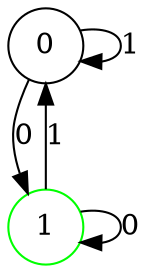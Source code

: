 digraph {
	node [color=black shape=circle]
	0
	node [color=green shape=circle]
	1
	0 -> 1 [label=0]
	0 -> 0 [label=1]
	1 -> 1 [label=0]
	1 -> 0 [label=1]
}
